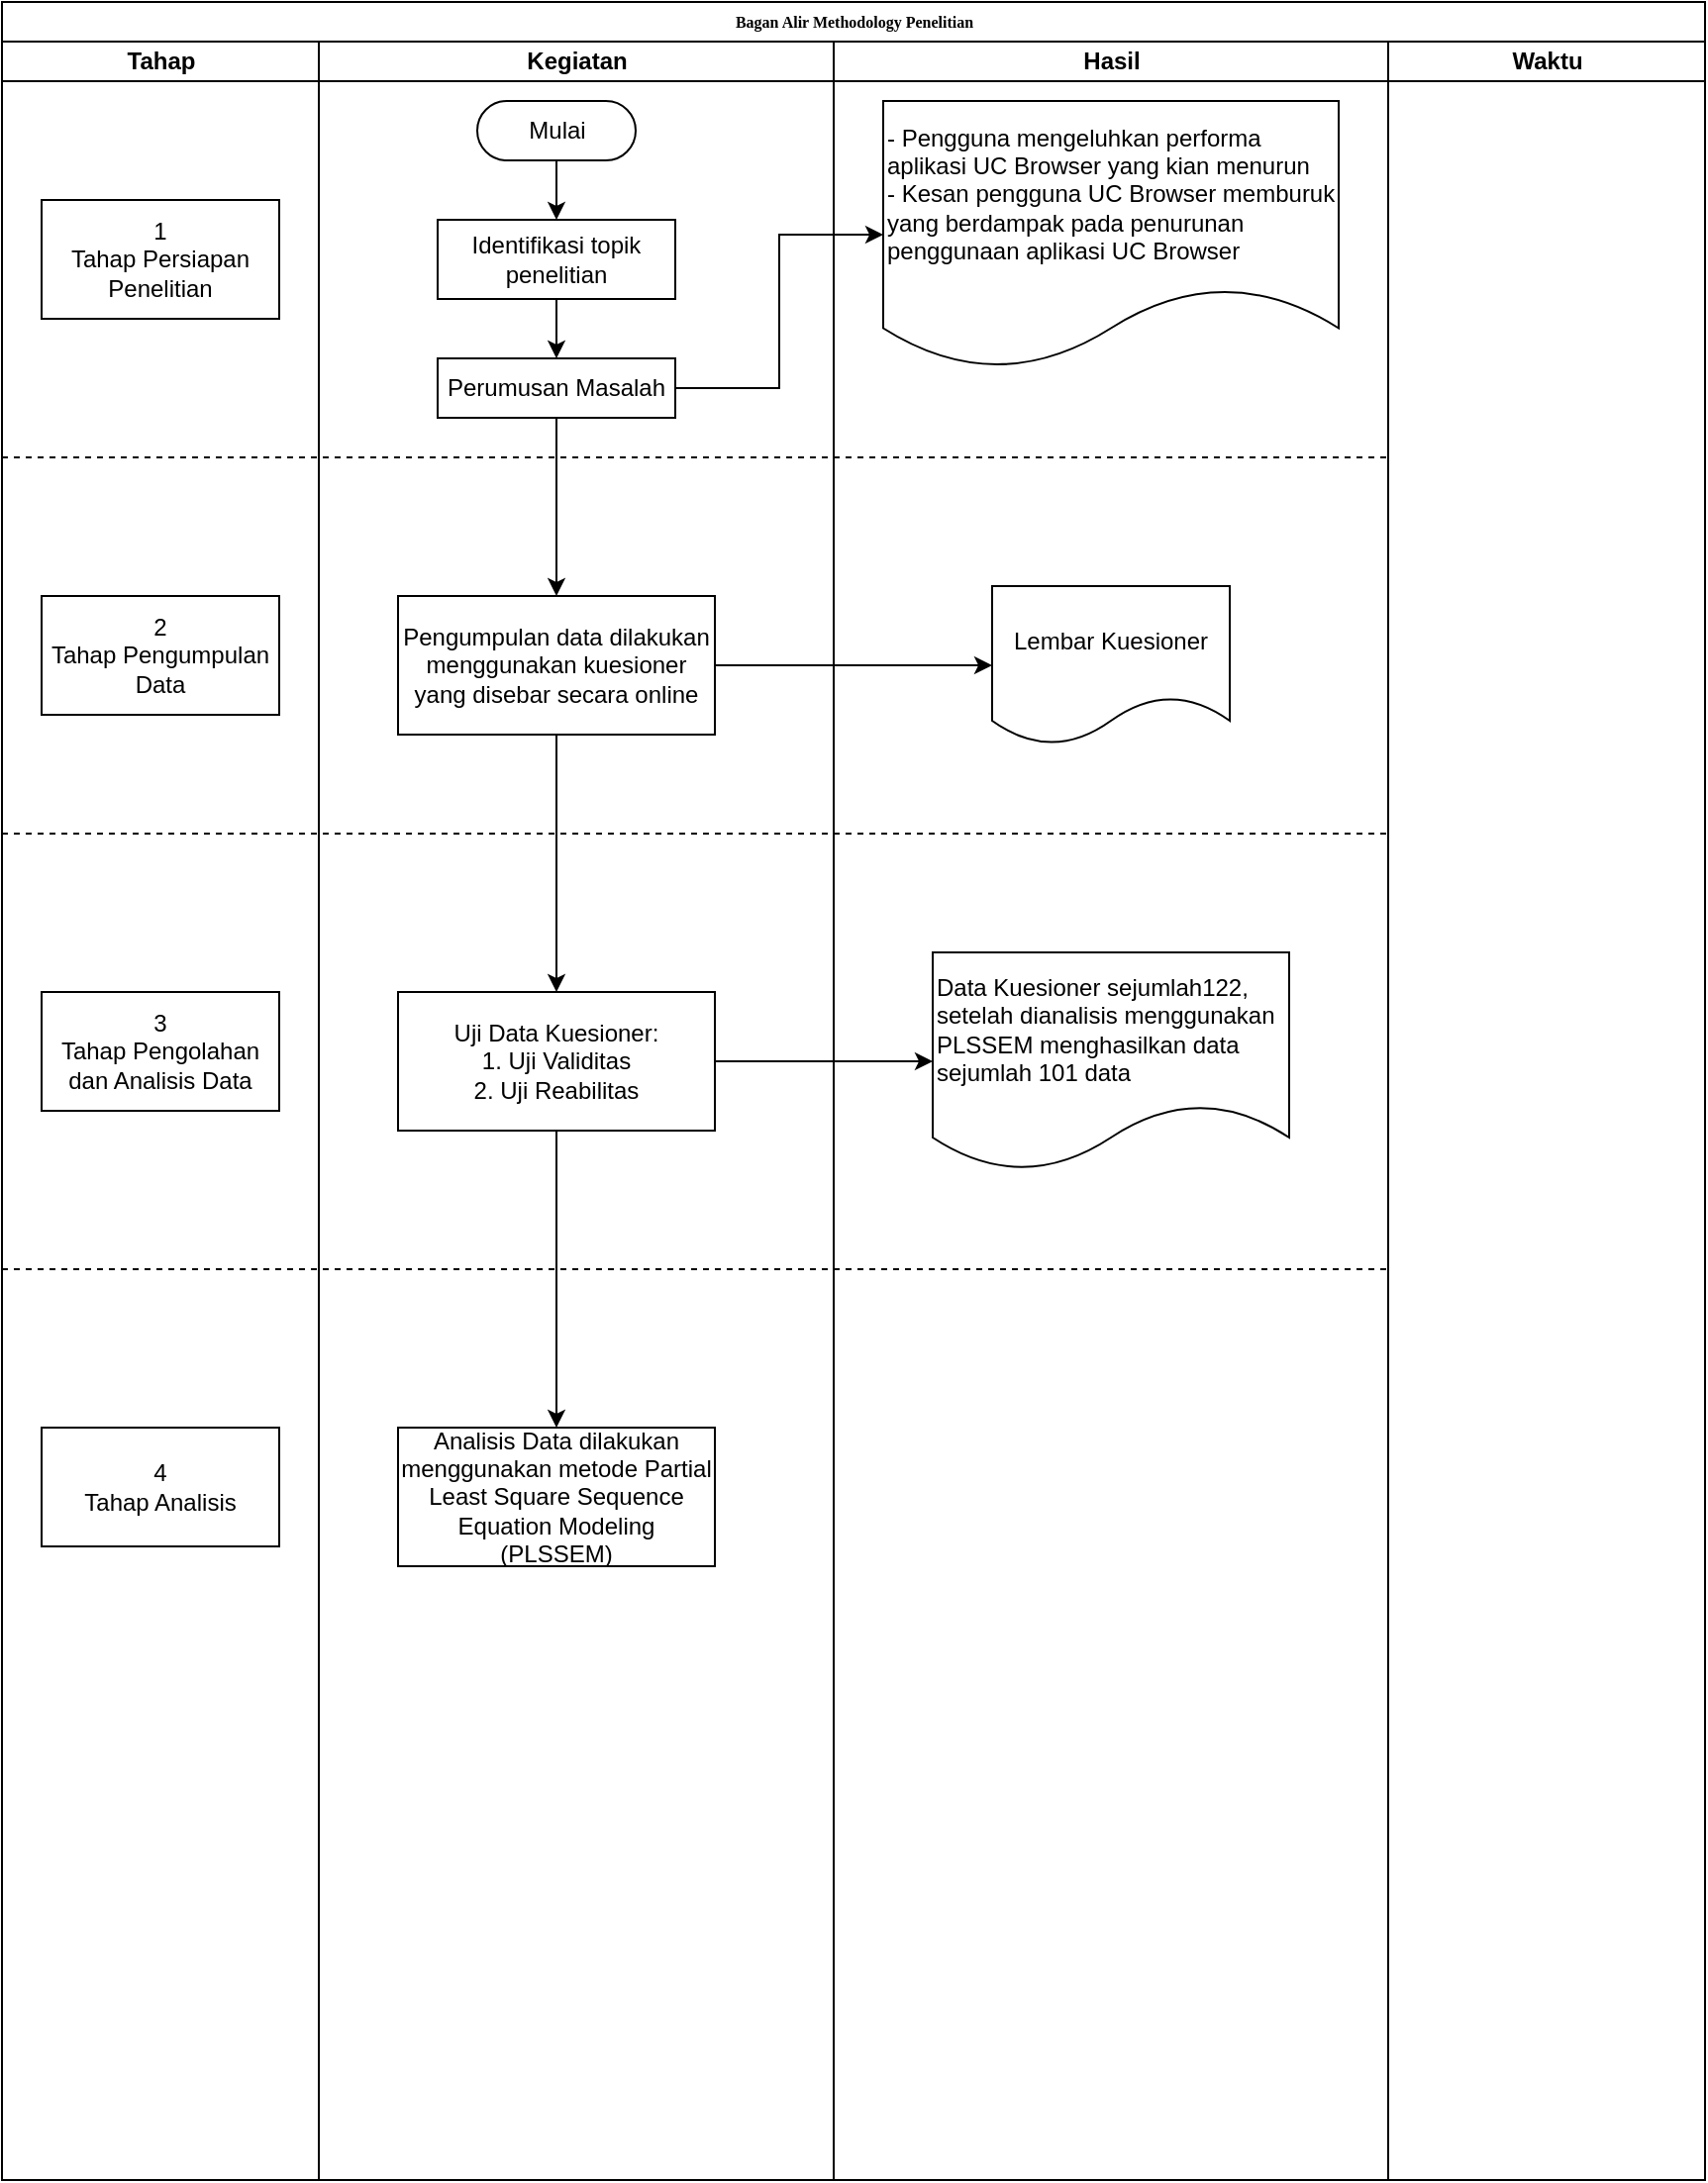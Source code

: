 <mxfile version="13.9.7" type="github">
  <diagram name="Page-1" id="74e2e168-ea6b-b213-b513-2b3c1d86103e">
    <mxGraphModel dx="1955" dy="1115" grid="1" gridSize="10" guides="1" tooltips="1" connect="1" arrows="1" fold="1" page="1" pageScale="1" pageWidth="1100" pageHeight="850" background="#ffffff" math="0" shadow="0">
      <root>
        <mxCell id="0" />
        <mxCell id="1" parent="0" />
        <mxCell id="77e6c97f196da883-1" value="Bagan Alir Methodology Penelitian" style="swimlane;html=1;childLayout=stackLayout;startSize=20;rounded=0;shadow=0;labelBackgroundColor=none;strokeWidth=1;fontFamily=Verdana;fontSize=8;align=center;" parent="1" vertex="1">
          <mxGeometry x="70" y="70" width="860" height="1100" as="geometry" />
        </mxCell>
        <mxCell id="77e6c97f196da883-2" value="Tahap" style="swimlane;html=1;startSize=20;" parent="77e6c97f196da883-1" vertex="1">
          <mxGeometry y="20" width="160" height="1080" as="geometry" />
        </mxCell>
        <mxCell id="eX0ZXQVr-SxHWwyLkpYd-2" value="1&lt;br&gt;Tahap Persiapan Penelitian" style="rounded=0;whiteSpace=wrap;html=1;" vertex="1" parent="77e6c97f196da883-2">
          <mxGeometry x="20" y="80" width="120" height="60" as="geometry" />
        </mxCell>
        <mxCell id="eX0ZXQVr-SxHWwyLkpYd-11" value="2&lt;br&gt;Tahap Pengumpulan Data" style="rounded=0;whiteSpace=wrap;html=1;" vertex="1" parent="77e6c97f196da883-2">
          <mxGeometry x="20" y="280" width="120" height="60" as="geometry" />
        </mxCell>
        <mxCell id="eX0ZXQVr-SxHWwyLkpYd-17" value="3&lt;br&gt;Tahap Pengolahan dan Analisis Data" style="rounded=0;whiteSpace=wrap;html=1;" vertex="1" parent="77e6c97f196da883-2">
          <mxGeometry x="20" y="480" width="120" height="60" as="geometry" />
        </mxCell>
        <mxCell id="eX0ZXQVr-SxHWwyLkpYd-28" value="4&lt;br&gt;Tahap Analisis" style="rounded=0;whiteSpace=wrap;html=1;" vertex="1" parent="77e6c97f196da883-2">
          <mxGeometry x="20" y="700" width="120" height="60" as="geometry" />
        </mxCell>
        <mxCell id="77e6c97f196da883-3" value="Kegiatan" style="swimlane;html=1;startSize=20;" parent="77e6c97f196da883-1" vertex="1">
          <mxGeometry x="160" y="20" width="260" height="1080" as="geometry" />
        </mxCell>
        <mxCell id="eX0ZXQVr-SxHWwyLkpYd-5" style="edgeStyle=orthogonalEdgeStyle;rounded=0;orthogonalLoop=1;jettySize=auto;html=1;exitX=0.5;exitY=0.5;exitDx=0;exitDy=15;exitPerimeter=0;entryX=0.5;entryY=0;entryDx=0;entryDy=0;" edge="1" parent="77e6c97f196da883-3" source="eX0ZXQVr-SxHWwyLkpYd-3" target="eX0ZXQVr-SxHWwyLkpYd-4">
          <mxGeometry relative="1" as="geometry" />
        </mxCell>
        <mxCell id="eX0ZXQVr-SxHWwyLkpYd-3" value="Mulai" style="html=1;dashed=0;whitespace=wrap;shape=mxgraph.dfd.start" vertex="1" parent="77e6c97f196da883-3">
          <mxGeometry x="80" y="30" width="80" height="30" as="geometry" />
        </mxCell>
        <mxCell id="eX0ZXQVr-SxHWwyLkpYd-7" style="edgeStyle=orthogonalEdgeStyle;rounded=0;orthogonalLoop=1;jettySize=auto;html=1;exitX=0.5;exitY=1;exitDx=0;exitDy=0;entryX=0.5;entryY=0;entryDx=0;entryDy=0;" edge="1" parent="77e6c97f196da883-3" source="eX0ZXQVr-SxHWwyLkpYd-4" target="eX0ZXQVr-SxHWwyLkpYd-6">
          <mxGeometry relative="1" as="geometry" />
        </mxCell>
        <mxCell id="eX0ZXQVr-SxHWwyLkpYd-4" value="Identifikasi topik penelitian" style="rounded=0;whiteSpace=wrap;html=1;" vertex="1" parent="77e6c97f196da883-3">
          <mxGeometry x="60" y="90" width="120" height="40" as="geometry" />
        </mxCell>
        <mxCell id="eX0ZXQVr-SxHWwyLkpYd-13" style="edgeStyle=orthogonalEdgeStyle;rounded=0;orthogonalLoop=1;jettySize=auto;html=1;exitX=0.5;exitY=1;exitDx=0;exitDy=0;entryX=0.5;entryY=0;entryDx=0;entryDy=0;" edge="1" parent="77e6c97f196da883-3" source="eX0ZXQVr-SxHWwyLkpYd-6" target="eX0ZXQVr-SxHWwyLkpYd-12">
          <mxGeometry relative="1" as="geometry" />
        </mxCell>
        <mxCell id="eX0ZXQVr-SxHWwyLkpYd-6" value="Perumusan Masalah" style="rounded=0;whiteSpace=wrap;html=1;" vertex="1" parent="77e6c97f196da883-3">
          <mxGeometry x="60" y="160" width="120" height="30" as="geometry" />
        </mxCell>
        <mxCell id="eX0ZXQVr-SxHWwyLkpYd-34" style="edgeStyle=orthogonalEdgeStyle;rounded=0;orthogonalLoop=1;jettySize=auto;html=1;exitX=0.5;exitY=1;exitDx=0;exitDy=0;entryX=0.5;entryY=0;entryDx=0;entryDy=0;" edge="1" parent="77e6c97f196da883-3" source="eX0ZXQVr-SxHWwyLkpYd-12" target="eX0ZXQVr-SxHWwyLkpYd-33">
          <mxGeometry relative="1" as="geometry" />
        </mxCell>
        <mxCell id="eX0ZXQVr-SxHWwyLkpYd-12" value="Pengumpulan data dilakukan menggunakan kuesioner yang disebar secara online" style="rounded=0;whiteSpace=wrap;html=1;" vertex="1" parent="77e6c97f196da883-3">
          <mxGeometry x="40" y="280" width="160" height="70" as="geometry" />
        </mxCell>
        <mxCell id="eX0ZXQVr-SxHWwyLkpYd-16" value="" style="endArrow=none;dashed=1;html=1;" edge="1" parent="77e6c97f196da883-3">
          <mxGeometry width="50" height="50" relative="1" as="geometry">
            <mxPoint x="-160" y="400" as="sourcePoint" />
            <mxPoint x="540" y="400" as="targetPoint" />
          </mxGeometry>
        </mxCell>
        <mxCell id="eX0ZXQVr-SxHWwyLkpYd-18" value="Analisis Data dilakukan menggunakan metode Partial Least Square Sequence Equation Modeling (PLSSEM)" style="rounded=0;whiteSpace=wrap;html=1;" vertex="1" parent="77e6c97f196da883-3">
          <mxGeometry x="40" y="700" width="160" height="70" as="geometry" />
        </mxCell>
        <mxCell id="eX0ZXQVr-SxHWwyLkpYd-22" value="" style="endArrow=none;dashed=1;html=1;" edge="1" parent="77e6c97f196da883-3">
          <mxGeometry width="50" height="50" relative="1" as="geometry">
            <mxPoint x="-160" y="620" as="sourcePoint" />
            <mxPoint x="540" y="620" as="targetPoint" />
          </mxGeometry>
        </mxCell>
        <mxCell id="eX0ZXQVr-SxHWwyLkpYd-36" style="edgeStyle=orthogonalEdgeStyle;rounded=0;orthogonalLoop=1;jettySize=auto;html=1;exitX=0.5;exitY=1;exitDx=0;exitDy=0;entryX=0.5;entryY=0;entryDx=0;entryDy=0;" edge="1" parent="77e6c97f196da883-3" source="eX0ZXQVr-SxHWwyLkpYd-33" target="eX0ZXQVr-SxHWwyLkpYd-18">
          <mxGeometry relative="1" as="geometry" />
        </mxCell>
        <mxCell id="eX0ZXQVr-SxHWwyLkpYd-33" value="Uji Data Kuesioner:&lt;br&gt;1. Uji Validitas&lt;br&gt;2. Uji Reabilitas" style="rounded=0;whiteSpace=wrap;html=1;" vertex="1" parent="77e6c97f196da883-3">
          <mxGeometry x="40" y="480" width="160" height="70" as="geometry" />
        </mxCell>
        <mxCell id="77e6c97f196da883-4" value="Hasil" style="swimlane;html=1;startSize=20;" parent="77e6c97f196da883-1" vertex="1">
          <mxGeometry x="420" y="20" width="280" height="1080" as="geometry" />
        </mxCell>
        <mxCell id="eX0ZXQVr-SxHWwyLkpYd-8" value="- Pengguna mengeluhkan performa aplikasi UC Browser yang kian menurun&lt;br&gt;- Kesan pengguna UC Browser memburuk yang berdampak pada penurunan penggunaan aplikasi UC Browser" style="shape=document;whiteSpace=wrap;html=1;boundedLbl=1;align=left;" vertex="1" parent="77e6c97f196da883-4">
          <mxGeometry x="25" y="30" width="230" height="135" as="geometry" />
        </mxCell>
        <mxCell id="eX0ZXQVr-SxHWwyLkpYd-14" value="Lembar Kuesioner" style="shape=document;whiteSpace=wrap;html=1;boundedLbl=1;" vertex="1" parent="77e6c97f196da883-4">
          <mxGeometry x="80" y="275" width="120" height="80" as="geometry" />
        </mxCell>
        <mxCell id="eX0ZXQVr-SxHWwyLkpYd-19" value="Data Kuesioner sejumlah122, setelah dianalisis menggunakan PLSSEM menghasilkan data sejumlah 101 data" style="shape=document;whiteSpace=wrap;html=1;boundedLbl=1;align=left;" vertex="1" parent="77e6c97f196da883-4">
          <mxGeometry x="50" y="460" width="180" height="110" as="geometry" />
        </mxCell>
        <mxCell id="77e6c97f196da883-5" value="Waktu" style="swimlane;html=1;startSize=20;" parent="77e6c97f196da883-1" vertex="1">
          <mxGeometry x="700" y="20" width="160" height="1080" as="geometry" />
        </mxCell>
        <mxCell id="eX0ZXQVr-SxHWwyLkpYd-9" style="edgeStyle=orthogonalEdgeStyle;rounded=0;orthogonalLoop=1;jettySize=auto;html=1;exitX=1;exitY=0.5;exitDx=0;exitDy=0;entryX=0;entryY=0.5;entryDx=0;entryDy=0;" edge="1" parent="77e6c97f196da883-1" source="eX0ZXQVr-SxHWwyLkpYd-6" target="eX0ZXQVr-SxHWwyLkpYd-8">
          <mxGeometry relative="1" as="geometry" />
        </mxCell>
        <mxCell id="eX0ZXQVr-SxHWwyLkpYd-15" style="edgeStyle=orthogonalEdgeStyle;rounded=0;orthogonalLoop=1;jettySize=auto;html=1;exitX=1;exitY=0.5;exitDx=0;exitDy=0;entryX=0;entryY=0.5;entryDx=0;entryDy=0;" edge="1" parent="77e6c97f196da883-1" source="eX0ZXQVr-SxHWwyLkpYd-12" target="eX0ZXQVr-SxHWwyLkpYd-14">
          <mxGeometry relative="1" as="geometry" />
        </mxCell>
        <mxCell id="eX0ZXQVr-SxHWwyLkpYd-35" style="edgeStyle=orthogonalEdgeStyle;rounded=0;orthogonalLoop=1;jettySize=auto;html=1;exitX=1;exitY=0.5;exitDx=0;exitDy=0;entryX=0;entryY=0.5;entryDx=0;entryDy=0;" edge="1" parent="77e6c97f196da883-1" source="eX0ZXQVr-SxHWwyLkpYd-33" target="eX0ZXQVr-SxHWwyLkpYd-19">
          <mxGeometry relative="1" as="geometry" />
        </mxCell>
        <mxCell id="eX0ZXQVr-SxHWwyLkpYd-10" value="" style="endArrow=none;dashed=1;html=1;" edge="1" parent="1">
          <mxGeometry width="50" height="50" relative="1" as="geometry">
            <mxPoint x="70" y="300" as="sourcePoint" />
            <mxPoint x="770" y="300" as="targetPoint" />
          </mxGeometry>
        </mxCell>
      </root>
    </mxGraphModel>
  </diagram>
</mxfile>

